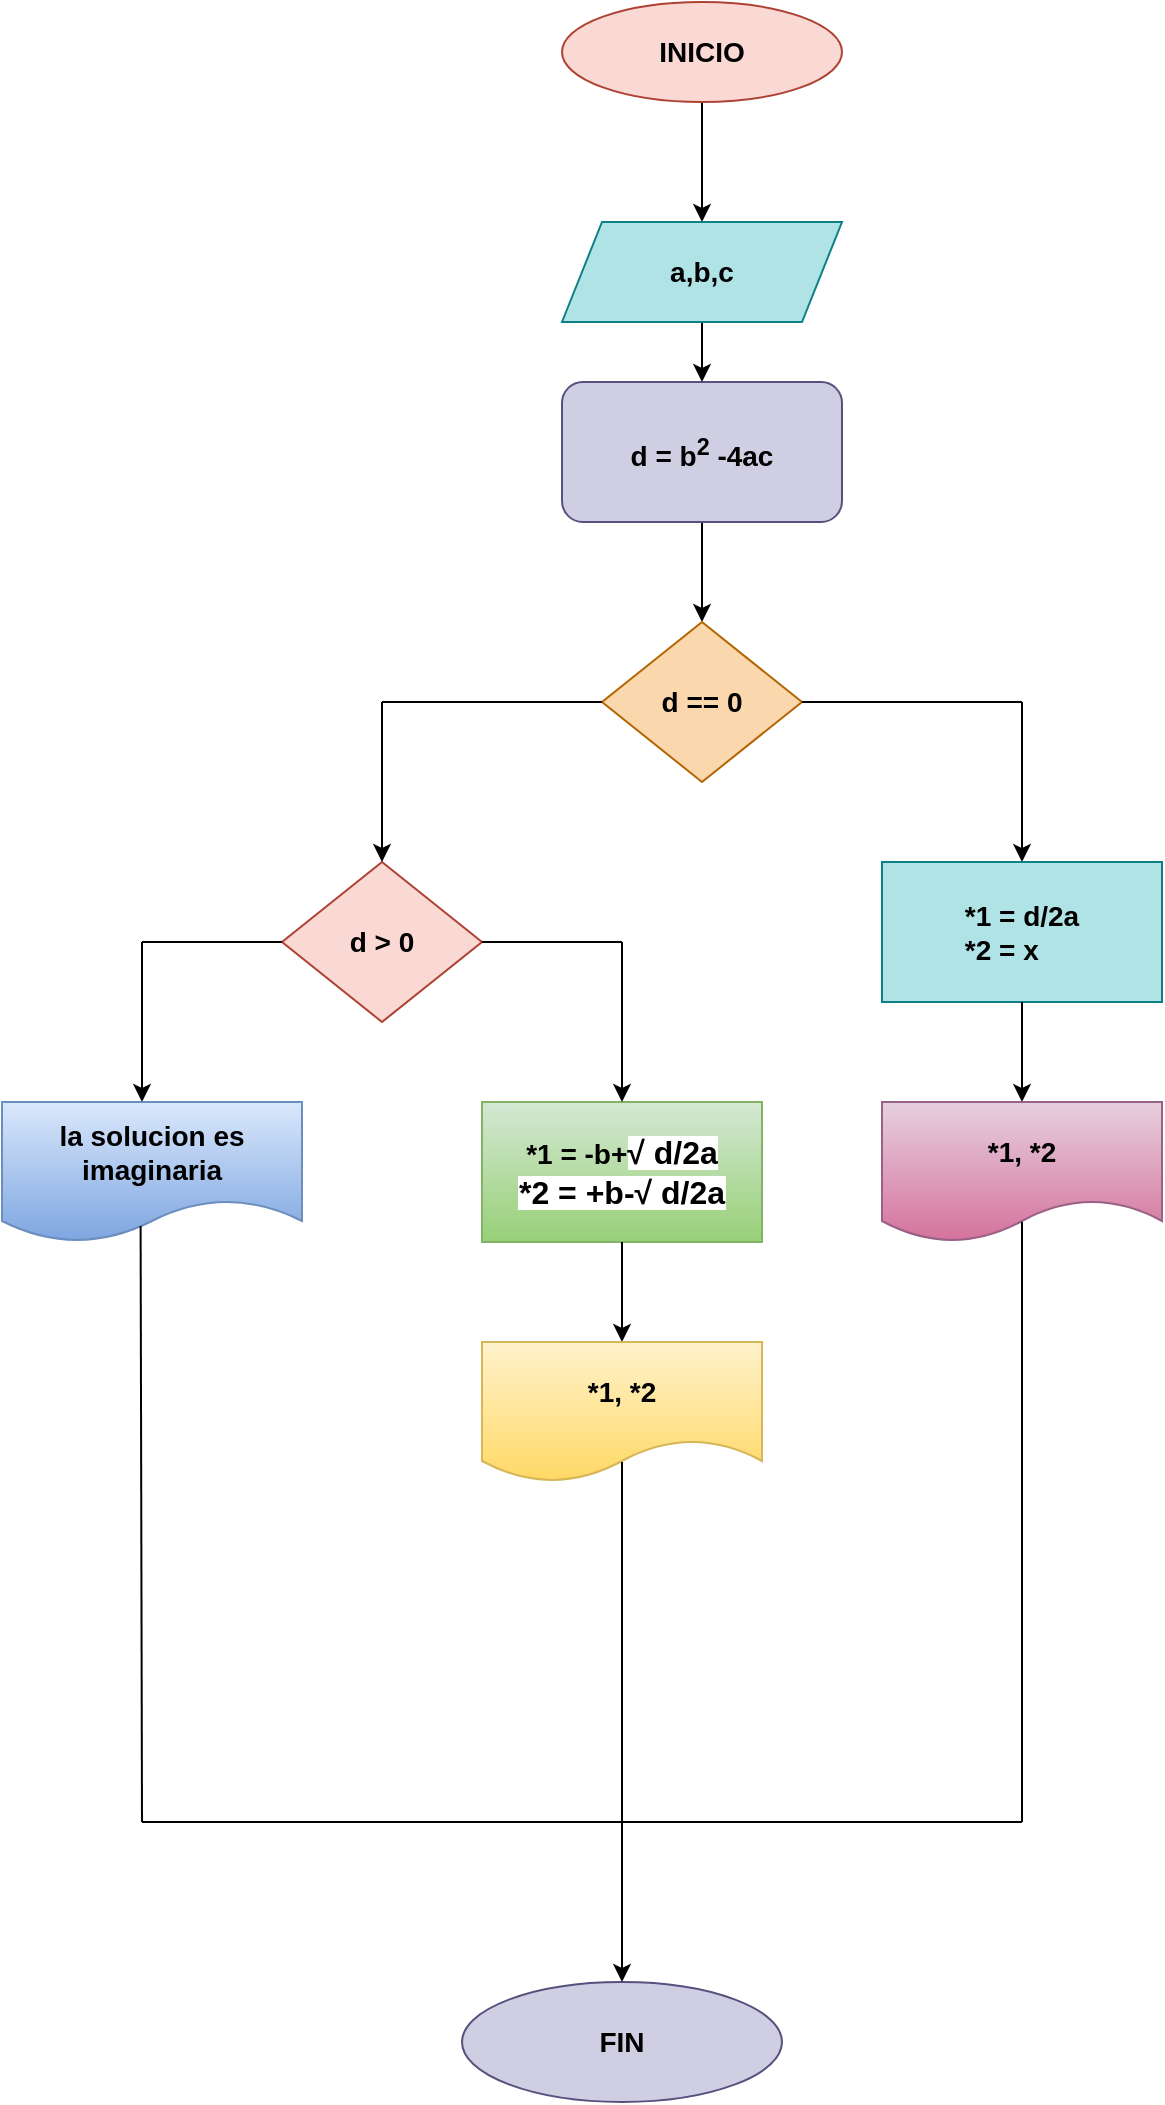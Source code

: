 <mxfile>
    <diagram id="bJoISuMKMpn7IlKhLxAA" name="Página-1">
        <mxGraphModel dx="934" dy="536" grid="1" gridSize="10" guides="1" tooltips="1" connect="1" arrows="1" fold="1" page="1" pageScale="1" pageWidth="827" pageHeight="1169" math="0" shadow="0">
            <root>
                <mxCell id="0"/>
                <mxCell id="1" parent="0"/>
                <mxCell id="3" style="edgeStyle=none;html=1;fontSize=14;fontColor=#000000;" parent="1" source="2" edge="1">
                    <mxGeometry relative="1" as="geometry">
                        <mxPoint x="400" y="120" as="targetPoint"/>
                    </mxGeometry>
                </mxCell>
                <mxCell id="2" value="&lt;font style=&quot;font-size: 14px;&quot; color=&quot;#000000&quot;&gt;&lt;b&gt;INICIO&lt;/b&gt;&lt;/font&gt;" style="ellipse;whiteSpace=wrap;html=1;fillColor=#fad9d5;strokeColor=#ae4132;" parent="1" vertex="1">
                    <mxGeometry x="330" y="10" width="140" height="50" as="geometry"/>
                </mxCell>
                <mxCell id="29" style="edgeStyle=none;html=1;fontSize=14;fontColor=#000000;" parent="1" source="4" edge="1">
                    <mxGeometry relative="1" as="geometry">
                        <mxPoint x="400" y="320" as="targetPoint"/>
                    </mxGeometry>
                </mxCell>
                <mxCell id="4" value="&lt;font color=&quot;#000000&quot;&gt;&lt;b&gt;d = b&lt;sup&gt;2&lt;/sup&gt;&amp;nbsp;-4ac&lt;/b&gt;&lt;/font&gt;" style="rounded=1;whiteSpace=wrap;html=1;fontSize=14;fillColor=#d0cee2;strokeColor=#56517e;" parent="1" vertex="1">
                    <mxGeometry x="330" y="200" width="140" height="70" as="geometry"/>
                </mxCell>
                <mxCell id="5" value="&lt;font color=&quot;#000000&quot;&gt;&lt;b&gt;d == 0&lt;/b&gt;&lt;/font&gt;" style="rhombus;whiteSpace=wrap;html=1;fontSize=14;fillColor=#fad7ac;strokeColor=#b46504;" parent="1" vertex="1">
                    <mxGeometry x="350" y="320" width="100" height="80" as="geometry"/>
                </mxCell>
                <mxCell id="28" style="edgeStyle=none;html=1;fontSize=14;fontColor=#000000;" parent="1" source="6" edge="1">
                    <mxGeometry relative="1" as="geometry">
                        <mxPoint x="400" y="200" as="targetPoint"/>
                    </mxGeometry>
                </mxCell>
                <mxCell id="6" value="&lt;b&gt;&lt;font color=&quot;#000000&quot;&gt;a,b,c&lt;/font&gt;&lt;/b&gt;" style="shape=parallelogram;perimeter=parallelogramPerimeter;whiteSpace=wrap;html=1;fixedSize=1;fontSize=14;fillColor=#b0e3e6;strokeColor=#0e8088;" parent="1" vertex="1">
                    <mxGeometry x="330" y="120" width="140" height="50" as="geometry"/>
                </mxCell>
                <mxCell id="11" value="&lt;font color=&quot;#000000&quot;&gt;&lt;b&gt;d &amp;gt; 0&lt;/b&gt;&lt;/font&gt;" style="rhombus;whiteSpace=wrap;html=1;fontSize=14;fillColor=#fad9d5;strokeColor=#ae4132;" parent="1" vertex="1">
                    <mxGeometry x="190" y="440" width="100" height="80" as="geometry"/>
                </mxCell>
                <mxCell id="26" value="&lt;font color=&quot;#000000&quot; style=&quot;font-size: 14px;&quot;&gt;&lt;b&gt;FIN&lt;/b&gt;&lt;/font&gt;" style="ellipse;whiteSpace=wrap;html=1;fontSize=14;fillColor=#d0cee2;strokeColor=#56517e;" parent="1" vertex="1">
                    <mxGeometry x="280" y="1000" width="160" height="60" as="geometry"/>
                </mxCell>
                <mxCell id="31" value="" style="endArrow=none;html=1;fontSize=14;fontColor=#000000;entryX=1;entryY=0.5;entryDx=0;entryDy=0;" parent="1" target="5" edge="1">
                    <mxGeometry width="50" height="50" relative="1" as="geometry">
                        <mxPoint x="560" y="360" as="sourcePoint"/>
                        <mxPoint x="410" y="440" as="targetPoint"/>
                    </mxGeometry>
                </mxCell>
                <mxCell id="32" value="" style="endArrow=classic;html=1;fontSize=14;fontColor=#000000;" parent="1" edge="1">
                    <mxGeometry width="50" height="50" relative="1" as="geometry">
                        <mxPoint x="560" y="360" as="sourcePoint"/>
                        <mxPoint x="560" y="440" as="targetPoint"/>
                    </mxGeometry>
                </mxCell>
                <mxCell id="33" value="&lt;div style=&quot;text-align: left;&quot;&gt;&lt;font color=&quot;#000000&quot;&gt;&lt;b&gt;*1 = d/2a&lt;/b&gt;&lt;/font&gt;&lt;/div&gt;&lt;div style=&quot;text-align: left;&quot;&gt;&lt;font color=&quot;#000000&quot;&gt;&lt;b&gt;*2 = x&lt;/b&gt;&lt;/font&gt;&lt;/div&gt;" style="rounded=0;whiteSpace=wrap;html=1;fontSize=14;fillColor=#b0e3e6;strokeColor=#0e8088;" parent="1" vertex="1">
                    <mxGeometry x="490" y="440" width="140" height="70" as="geometry"/>
                </mxCell>
                <mxCell id="34" value="" style="endArrow=none;html=1;fontSize=14;fontColor=#000000;exitX=0;exitY=0.5;exitDx=0;exitDy=0;" parent="1" source="5" edge="1">
                    <mxGeometry width="50" height="50" relative="1" as="geometry">
                        <mxPoint x="360" y="490" as="sourcePoint"/>
                        <mxPoint x="240" y="360" as="targetPoint"/>
                    </mxGeometry>
                </mxCell>
                <mxCell id="36" value="" style="endArrow=classic;html=1;fontSize=14;fontColor=#000000;" parent="1" edge="1">
                    <mxGeometry width="50" height="50" relative="1" as="geometry">
                        <mxPoint x="240" y="360" as="sourcePoint"/>
                        <mxPoint x="240" y="440" as="targetPoint"/>
                    </mxGeometry>
                </mxCell>
                <mxCell id="37" value="&lt;font color=&quot;#000000&quot;&gt;&lt;b&gt;*1 = -b+&lt;span style=&quot;font-family: arial, sans-serif; font-size: 16px; text-align: start; background-color: rgb(255, 255, 255);&quot;&gt;√&amp;nbsp;d/2a&lt;br&gt;*2 = +b-&lt;/span&gt;&lt;span style=&quot;font-family: arial, sans-serif; font-size: 16px; text-align: start; background-color: rgb(255, 255, 255);&quot;&gt;√&amp;nbsp;d/2a&lt;/span&gt;&lt;/b&gt;&lt;/font&gt;&lt;span style=&quot;color: rgb(32, 33, 36); font-family: arial, sans-serif; font-size: 16px; text-align: start; background-color: rgb(255, 255, 255);&quot;&gt;&lt;br&gt;&lt;/span&gt;" style="rounded=0;whiteSpace=wrap;html=1;fontSize=14;fillColor=#d5e8d4;gradientColor=#97d077;strokeColor=#82b366;" parent="1" vertex="1">
                    <mxGeometry x="290" y="560" width="140" height="70" as="geometry"/>
                </mxCell>
                <mxCell id="38" value="" style="endArrow=none;html=1;fontSize=14;fontColor=#000000;exitX=1;exitY=0.5;exitDx=0;exitDy=0;" parent="1" source="11" edge="1">
                    <mxGeometry width="50" height="50" relative="1" as="geometry">
                        <mxPoint x="360" y="490" as="sourcePoint"/>
                        <mxPoint x="360" y="480" as="targetPoint"/>
                    </mxGeometry>
                </mxCell>
                <mxCell id="39" value="" style="endArrow=classic;html=1;fontSize=14;fontColor=#000000;" parent="1" edge="1">
                    <mxGeometry width="50" height="50" relative="1" as="geometry">
                        <mxPoint x="360" y="480" as="sourcePoint"/>
                        <mxPoint x="360" y="560" as="targetPoint"/>
                    </mxGeometry>
                </mxCell>
                <mxCell id="40" value="" style="endArrow=none;html=1;fontSize=14;fontColor=#000000;entryX=0;entryY=0.5;entryDx=0;entryDy=0;" parent="1" target="11" edge="1">
                    <mxGeometry width="50" height="50" relative="1" as="geometry">
                        <mxPoint x="120" y="480" as="sourcePoint"/>
                        <mxPoint x="410" y="570" as="targetPoint"/>
                    </mxGeometry>
                </mxCell>
                <mxCell id="41" value="" style="endArrow=classic;html=1;fontSize=14;fontColor=#000000;" parent="1" edge="1">
                    <mxGeometry width="50" height="50" relative="1" as="geometry">
                        <mxPoint x="120" y="480" as="sourcePoint"/>
                        <mxPoint x="120" y="560" as="targetPoint"/>
                    </mxGeometry>
                </mxCell>
                <mxCell id="42" value="&lt;b&gt;&lt;font color=&quot;#000000&quot;&gt;la solucion es imaginaria&lt;/font&gt;&lt;/b&gt;" style="shape=document;whiteSpace=wrap;html=1;boundedLbl=1;fontSize=14;fillColor=#dae8fc;gradientColor=#7ea6e0;strokeColor=#6c8ebf;" parent="1" vertex="1">
                    <mxGeometry x="50" y="560" width="150" height="70" as="geometry"/>
                </mxCell>
                <mxCell id="43" value="" style="endArrow=classic;html=1;fontSize=14;fontColor=#000000;exitX=0.5;exitY=1;exitDx=0;exitDy=0;" parent="1" source="37" edge="1">
                    <mxGeometry width="50" height="50" relative="1" as="geometry">
                        <mxPoint x="360" y="620" as="sourcePoint"/>
                        <mxPoint x="360" y="680" as="targetPoint"/>
                    </mxGeometry>
                </mxCell>
                <mxCell id="44" value="&lt;font color=&quot;#000000&quot;&gt;&lt;b&gt;*1, *2&lt;/b&gt;&lt;/font&gt;" style="shape=document;whiteSpace=wrap;html=1;boundedLbl=1;fontSize=14;fillColor=#fff2cc;gradientColor=#ffd966;strokeColor=#d6b656;" parent="1" vertex="1">
                    <mxGeometry x="290" y="680" width="140" height="70" as="geometry"/>
                </mxCell>
                <mxCell id="45" value="" style="endArrow=classic;html=1;fontSize=14;fontColor=#000000;exitX=0.5;exitY=1;exitDx=0;exitDy=0;" parent="1" source="33" edge="1">
                    <mxGeometry width="50" height="50" relative="1" as="geometry">
                        <mxPoint x="360" y="620" as="sourcePoint"/>
                        <mxPoint x="560" y="560" as="targetPoint"/>
                    </mxGeometry>
                </mxCell>
                <mxCell id="46" value="&lt;font color=&quot;#000000&quot;&gt;&lt;b&gt;*1, *2&lt;/b&gt;&lt;/font&gt;" style="shape=document;whiteSpace=wrap;html=1;boundedLbl=1;fontSize=14;fillColor=#e6d0de;strokeColor=#996185;gradientColor=#d5739d;" parent="1" vertex="1">
                    <mxGeometry x="490" y="560" width="140" height="70" as="geometry"/>
                </mxCell>
                <mxCell id="47" value="" style="endArrow=none;html=1;fontSize=14;fontColor=#000000;" parent="1" edge="1">
                    <mxGeometry width="50" height="50" relative="1" as="geometry">
                        <mxPoint x="560" y="920" as="sourcePoint"/>
                        <mxPoint x="560" y="620" as="targetPoint"/>
                    </mxGeometry>
                </mxCell>
                <mxCell id="48" value="" style="endArrow=none;html=1;fontSize=14;fontColor=#000000;exitX=0.462;exitY=0.886;exitDx=0;exitDy=0;exitPerimeter=0;" parent="1" source="42" edge="1">
                    <mxGeometry width="50" height="50" relative="1" as="geometry">
                        <mxPoint x="120" y="630" as="sourcePoint"/>
                        <mxPoint x="120" y="920" as="targetPoint"/>
                    </mxGeometry>
                </mxCell>
                <mxCell id="49" value="" style="endArrow=none;html=1;fontSize=14;fontColor=#000000;" parent="1" edge="1">
                    <mxGeometry width="50" height="50" relative="1" as="geometry">
                        <mxPoint x="360" y="740" as="sourcePoint"/>
                        <mxPoint x="360" y="920" as="targetPoint"/>
                    </mxGeometry>
                </mxCell>
                <mxCell id="50" value="" style="endArrow=none;html=1;fontSize=14;fontColor=#000000;" parent="1" edge="1">
                    <mxGeometry width="50" height="50" relative="1" as="geometry">
                        <mxPoint x="120" y="920" as="sourcePoint"/>
                        <mxPoint x="560" y="920" as="targetPoint"/>
                    </mxGeometry>
                </mxCell>
                <mxCell id="51" value="" style="endArrow=classic;html=1;fontSize=14;fontColor=#000000;entryX=0.5;entryY=0;entryDx=0;entryDy=0;" parent="1" target="26" edge="1">
                    <mxGeometry width="50" height="50" relative="1" as="geometry">
                        <mxPoint x="360" y="920" as="sourcePoint"/>
                        <mxPoint x="410" y="820" as="targetPoint"/>
                    </mxGeometry>
                </mxCell>
            </root>
        </mxGraphModel>
    </diagram>
</mxfile>